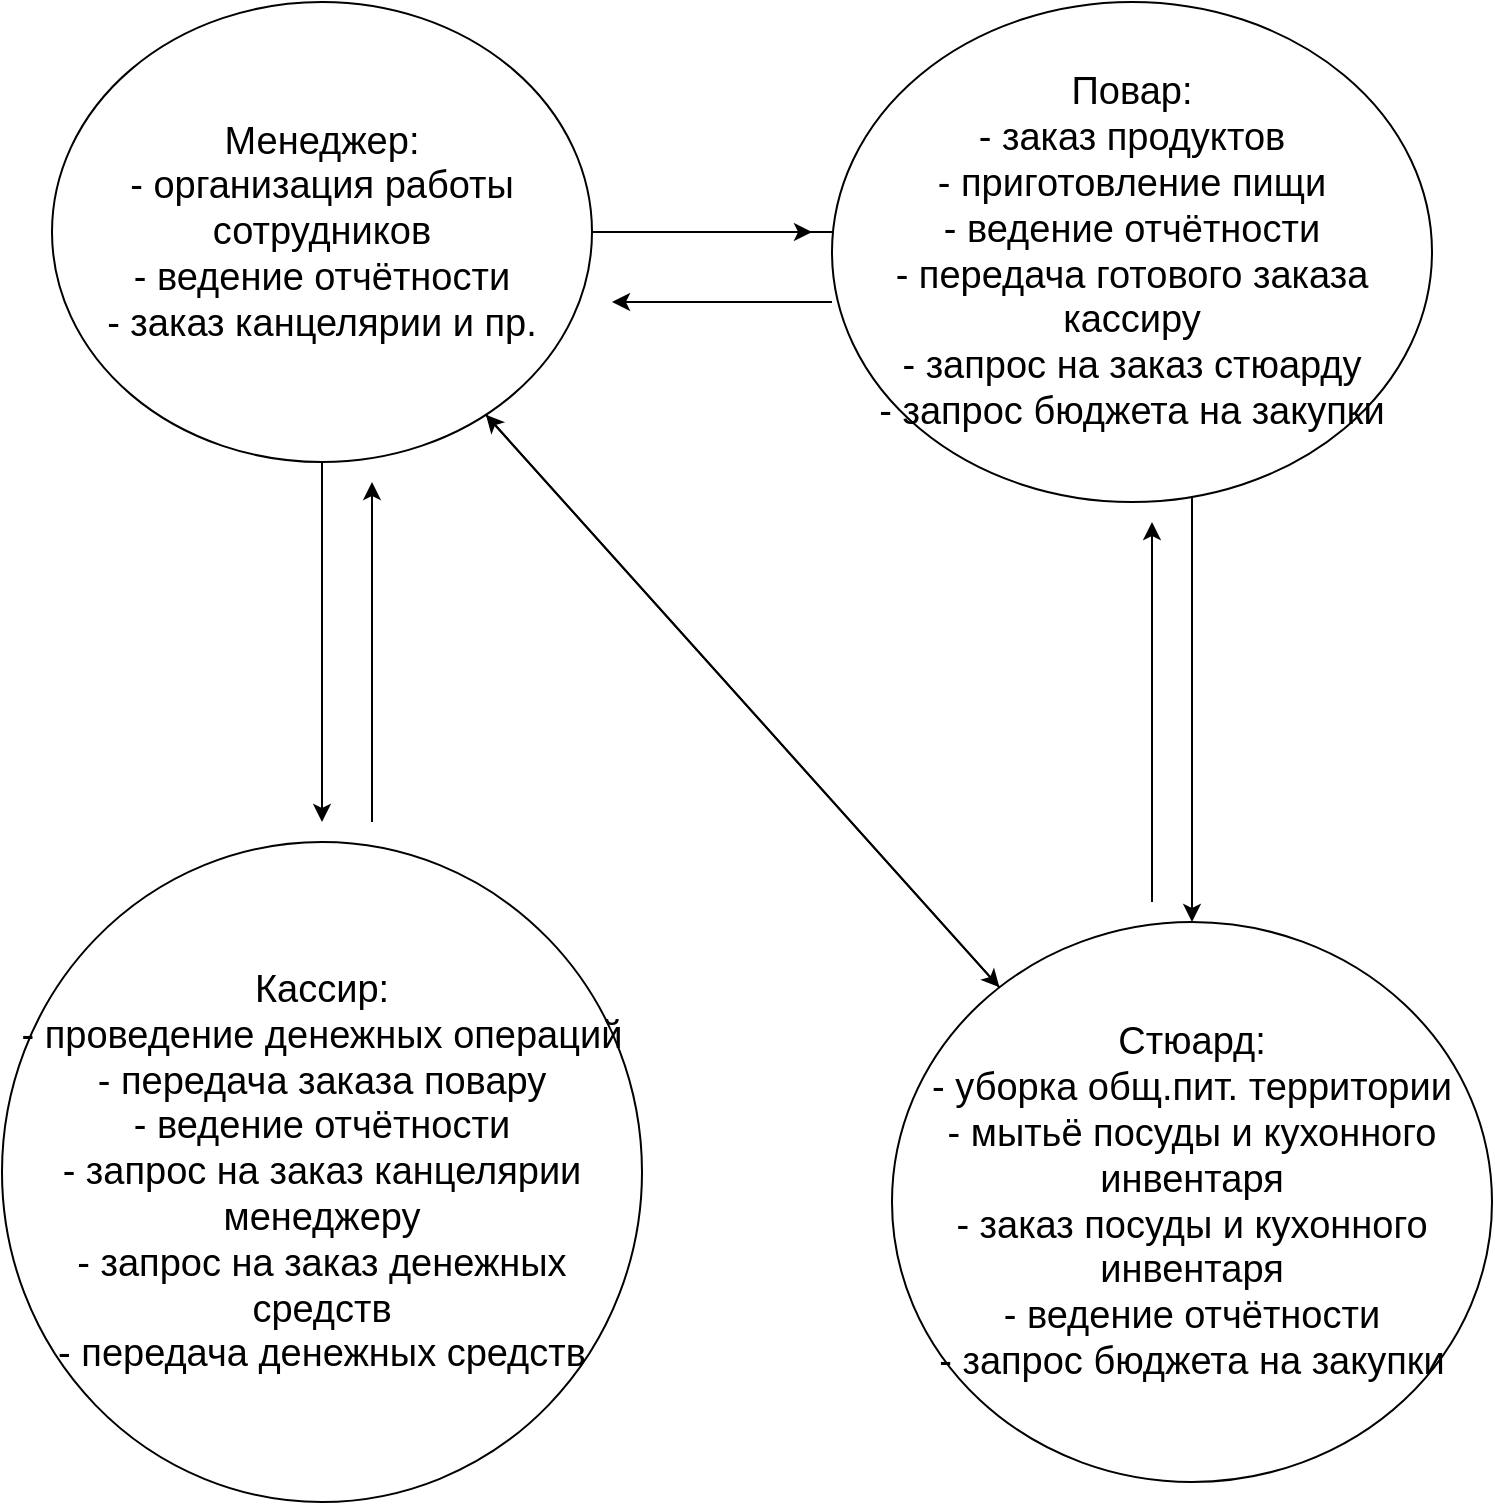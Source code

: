 <mxfile version="15.7.0" type="github">
  <diagram id="61MPamg2htP2b2cyIfU3" name="Page-1">
    <mxGraphModel dx="1224" dy="829" grid="1" gridSize="10" guides="1" tooltips="1" connect="1" arrows="1" fold="1" page="1" pageScale="1" pageWidth="827" pageHeight="1169" math="0" shadow="0">
      <root>
        <mxCell id="0" />
        <mxCell id="1" parent="0" />
        <mxCell id="h3_oz4dItKwVL3K8W-mL-14" style="edgeStyle=orthogonalEdgeStyle;rounded=0;orthogonalLoop=1;jettySize=auto;html=1;fontSize=19;" edge="1" parent="1" source="h3_oz4dItKwVL3K8W-mL-6">
          <mxGeometry relative="1" as="geometry">
            <mxPoint x="205" y="440" as="targetPoint" />
          </mxGeometry>
        </mxCell>
        <mxCell id="h3_oz4dItKwVL3K8W-mL-15" style="edgeStyle=orthogonalEdgeStyle;rounded=0;orthogonalLoop=1;jettySize=auto;html=1;fontSize=19;" edge="1" parent="1" source="h3_oz4dItKwVL3K8W-mL-6">
          <mxGeometry relative="1" as="geometry">
            <mxPoint x="450" y="145" as="targetPoint" />
          </mxGeometry>
        </mxCell>
        <mxCell id="h3_oz4dItKwVL3K8W-mL-16" style="edgeStyle=orthogonalEdgeStyle;rounded=0;orthogonalLoop=1;jettySize=auto;html=1;fontSize=19;" edge="1" parent="1" source="h3_oz4dItKwVL3K8W-mL-6" target="h3_oz4dItKwVL3K8W-mL-12">
          <mxGeometry relative="1" as="geometry" />
        </mxCell>
        <mxCell id="h3_oz4dItKwVL3K8W-mL-6" value="Менеджер:&#xa;- организация работы сотрудников&#xa;- ведение отчётности&#xa;- заказ канцелярии и пр." style="ellipse;whiteSpace=wrap;html=1;fontSize=19;align=center;" vertex="1" parent="1">
          <mxGeometry x="70" y="30" width="270" height="230" as="geometry" />
        </mxCell>
        <mxCell id="h3_oz4dItKwVL3K8W-mL-8" value="Кассир:&#xa;- проведение денежных операций&#xa;- передача заказа повару&#xa;- ведение отчётности&#xa;- запрос на заказ канцелярии менеджеру&#xa;- запрос на заказ денежных средств&#xa;- передача денежных средств" style="ellipse;whiteSpace=wrap;html=1;fontSize=19;align=center;" vertex="1" parent="1">
          <mxGeometry x="45" y="450" width="320" height="330" as="geometry" />
        </mxCell>
        <mxCell id="h3_oz4dItKwVL3K8W-mL-11" value="Повар:&#xa;- заказ продуктов&#xa;- приготовление пищи&#xa;- ведение отчётности&#xa;- передача готового заказа кассиру&#xa;- запрос на заказ стюарду&#xa;- запрос бюджета на закупки" style="ellipse;whiteSpace=wrap;html=1;fontSize=19;align=center;" vertex="1" parent="1">
          <mxGeometry x="460" y="30" width="300" height="250" as="geometry" />
        </mxCell>
        <mxCell id="h3_oz4dItKwVL3K8W-mL-12" value="Стюард:&#xa;- уборка общ.пит. территории&#xa;- мытьё посуды и кухонного инвентаря&#xa;- заказ посуды и кухонного инвентаря&#xa;- ведение отчётности&#xa;- запрос бюджета на закупки" style="ellipse;whiteSpace=wrap;html=1;fontSize=19;align=center;" vertex="1" parent="1">
          <mxGeometry x="490" y="490" width="300" height="280" as="geometry" />
        </mxCell>
        <mxCell id="h3_oz4dItKwVL3K8W-mL-18" value="" style="endArrow=classic;html=1;rounded=0;fontSize=19;" edge="1" parent="1" source="h3_oz4dItKwVL3K8W-mL-12" target="h3_oz4dItKwVL3K8W-mL-6">
          <mxGeometry width="50" height="50" relative="1" as="geometry">
            <mxPoint x="390" y="430" as="sourcePoint" />
            <mxPoint x="440" y="380" as="targetPoint" />
          </mxGeometry>
        </mxCell>
        <mxCell id="h3_oz4dItKwVL3K8W-mL-19" value="" style="endArrow=classic;html=1;rounded=0;fontSize=19;" edge="1" parent="1">
          <mxGeometry width="50" height="50" relative="1" as="geometry">
            <mxPoint x="620" y="480" as="sourcePoint" />
            <mxPoint x="620" y="290" as="targetPoint" />
          </mxGeometry>
        </mxCell>
        <mxCell id="h3_oz4dItKwVL3K8W-mL-20" value="" style="endArrow=classic;html=1;rounded=0;fontSize=19;" edge="1" parent="1" source="h3_oz4dItKwVL3K8W-mL-6" target="h3_oz4dItKwVL3K8W-mL-12">
          <mxGeometry width="50" height="50" relative="1" as="geometry">
            <mxPoint x="340" y="270" as="sourcePoint" />
            <mxPoint x="560" y="480" as="targetPoint" />
          </mxGeometry>
        </mxCell>
        <mxCell id="h3_oz4dItKwVL3K8W-mL-21" value="" style="endArrow=classic;html=1;rounded=0;fontSize=19;" edge="1" parent="1">
          <mxGeometry width="50" height="50" relative="1" as="geometry">
            <mxPoint x="230" y="440" as="sourcePoint" />
            <mxPoint x="230" y="270" as="targetPoint" />
          </mxGeometry>
        </mxCell>
        <mxCell id="h3_oz4dItKwVL3K8W-mL-22" value="" style="endArrow=classic;html=1;rounded=0;fontSize=19;exitX=0;exitY=0.6;exitDx=0;exitDy=0;exitPerimeter=0;" edge="1" parent="1" source="h3_oz4dItKwVL3K8W-mL-11">
          <mxGeometry width="50" height="50" relative="1" as="geometry">
            <mxPoint x="390" y="430" as="sourcePoint" />
            <mxPoint x="350" y="180" as="targetPoint" />
          </mxGeometry>
        </mxCell>
      </root>
    </mxGraphModel>
  </diagram>
</mxfile>
